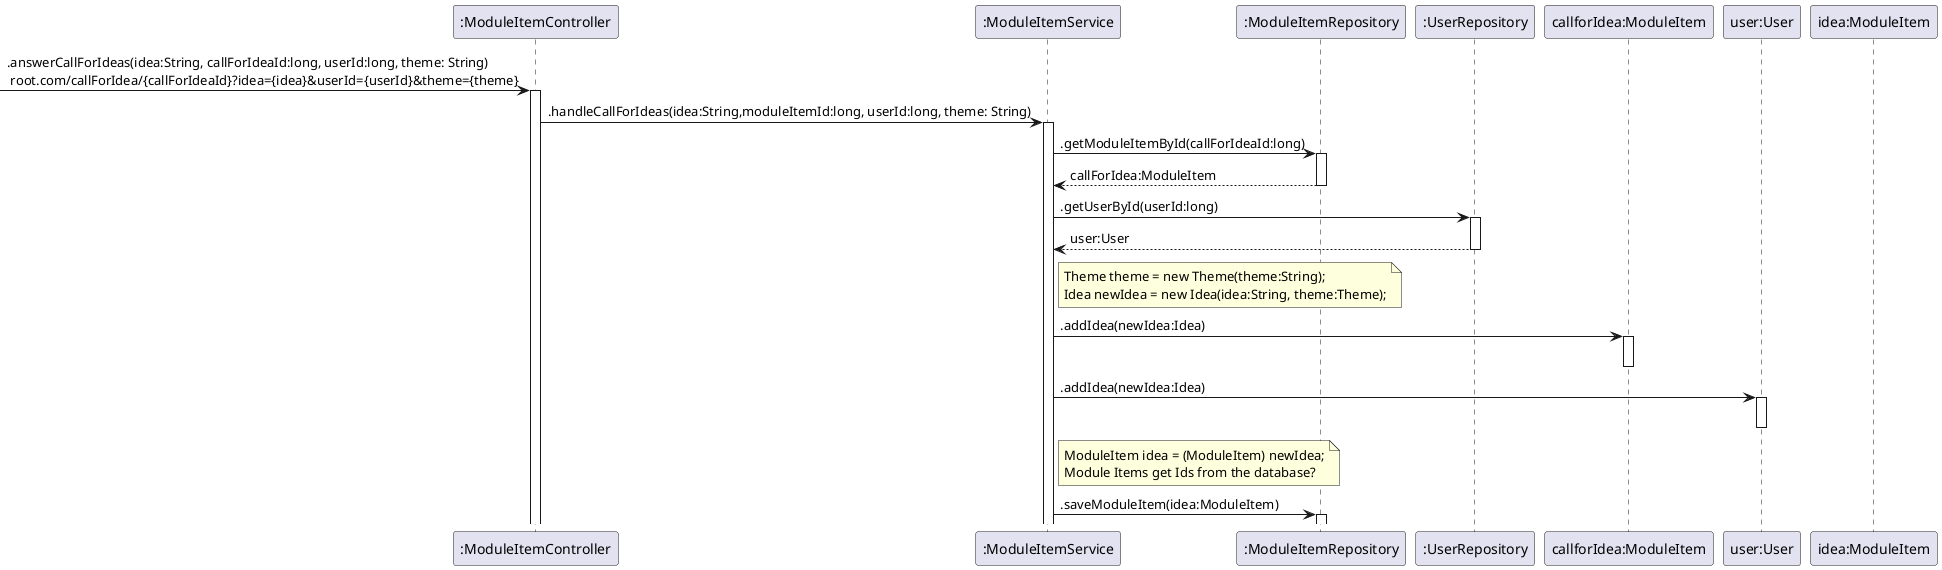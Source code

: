 @startuml

'42 take part in the call for ideas
' add my idea to a call for ideas

participant ":ModuleItemController" as ModuleItemController
participant ":ModuleItemService" as ModuleItemService
participant ":ModuleItemRepository" as ModuleItemRepository
participant ":UserRepository" as UserRepository
participant "callforIdea:ModuleItem" as callForIdea
participant "user:User" as user
participant "idea:ModuleItem" as idea

-> ModuleItemController: .answerCallForIdeas(idea:String, callForIdeaId:long, userId:long, theme: String)\n root.com/callForIdea/{callForIdeaId}?idea={idea}&userId={userId}&theme={theme}
activate ModuleItemController
ModuleItemController -> ModuleItemService: .handleCallForIdeas(idea:String,moduleItemId:long, userId:long, theme: String)
activate ModuleItemService
ModuleItemService -> ModuleItemRepository: .getModuleItemById(callForIdeaId:long)
activate ModuleItemRepository
ModuleItemService <-- ModuleItemRepository : callForIdea:ModuleItem
deactivate ModuleItemRepository

ModuleItemService -> UserRepository: .getUserById(userId:long)
activate UserRepository
ModuleItemService <-- UserRepository : user:User
deactivate UserRepository
note right of ModuleItemService : Theme theme = new Theme(theme:String);\nIdea newIdea = new Idea(idea:String, theme:Theme);
ModuleItemService -> callForIdea : .addIdea(newIdea:Idea)
activate callForIdea
'note right of callForIdea : Idea newIdea = new Idea(idea:String) \n this.ideas.add(newIdea)
'ModuleItemService  <-- callForIdea  : newIdea:Idea
deactivate callForIdea

ModuleItemService -> user : .addIdea(newIdea:Idea)
activate user
deactivate user
note right of ModuleItemService : ModuleItem idea = (ModuleItem) newIdea;\nModule Items get Ids from the database?
ModuleItemService -> ModuleItemRepository: .saveModuleItem(idea:ModuleItem)
activate ModuleItemRepository

@enduml